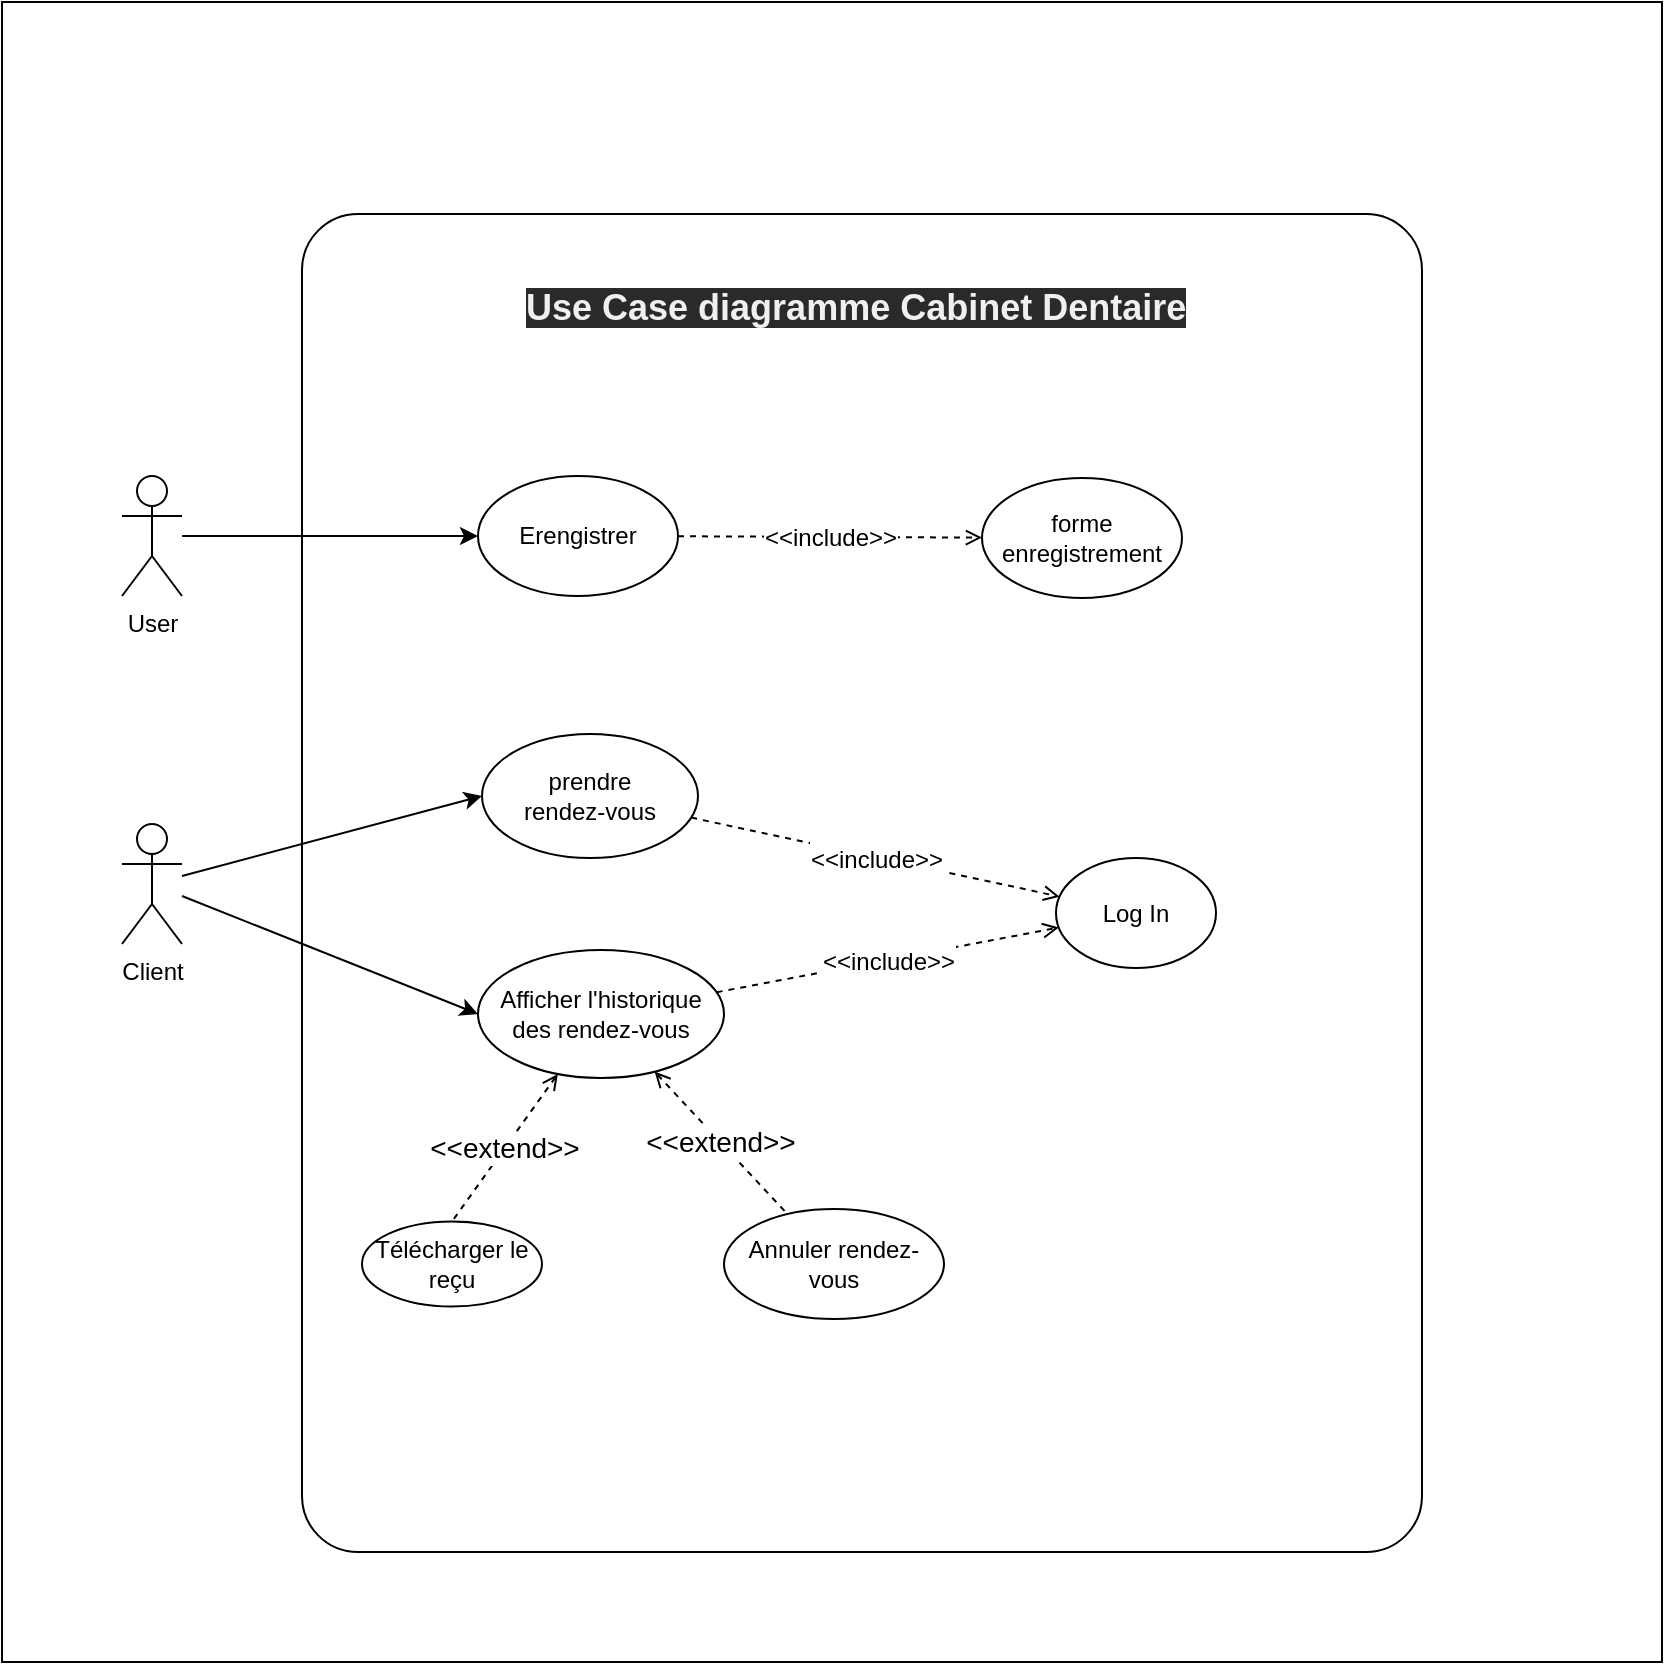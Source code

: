<mxfile>
    <diagram id="X-GEyPqx4MM65diobT5k" name="Page-1">
        <mxGraphModel dx="1676" dy="1234" grid="1" gridSize="10" guides="1" tooltips="1" connect="1" arrows="1" fold="1" page="1" pageScale="1" pageWidth="850" pageHeight="1100" background="none" math="0" shadow="0">
            <root>
                <mxCell id="0"/>
                <mxCell id="1" parent="0"/>
                <mxCell id="21" value="" style="whiteSpace=wrap;html=1;aspect=fixed;" vertex="1" parent="1">
                    <mxGeometry x="10" y="110" width="830" height="830" as="geometry"/>
                </mxCell>
                <mxCell id="2" value="" style="rounded=1;whiteSpace=wrap;html=1;arcSize=5;" vertex="1" parent="1">
                    <mxGeometry x="160" y="216" width="560" height="669" as="geometry"/>
                </mxCell>
                <mxCell id="3" value="" style="edgeStyle=none;html=1;fontSize=14;endArrow=classic;endFill=1;entryX=0;entryY=0.5;entryDx=0;entryDy=0;" edge="1" parent="1" source="5" target="12">
                    <mxGeometry relative="1" as="geometry">
                        <mxPoint x="180.059" y="577.545" as="targetPoint"/>
                    </mxGeometry>
                </mxCell>
                <mxCell id="4" style="edgeStyle=none;html=1;entryX=0;entryY=0.5;entryDx=0;entryDy=0;fontSize=14;endArrow=classic;endFill=1;" edge="1" parent="1" source="5" target="17">
                    <mxGeometry relative="1" as="geometry"/>
                </mxCell>
                <mxCell id="5" value="Client" style="shape=umlActor;verticalLabelPosition=bottom;verticalAlign=top;html=1;outlineConnect=0;" vertex="1" parent="1">
                    <mxGeometry x="70" y="521" width="30" height="60" as="geometry"/>
                </mxCell>
                <mxCell id="6" style="edgeStyle=none;html=1;entryX=0;entryY=0.5;entryDx=0;entryDy=0;fontSize=14;" edge="1" parent="1" source="7" target="9">
                    <mxGeometry relative="1" as="geometry"/>
                </mxCell>
                <mxCell id="7" value="User" style="shape=umlActor;verticalLabelPosition=bottom;verticalAlign=top;html=1;outlineConnect=0;" vertex="1" parent="1">
                    <mxGeometry x="70" y="347" width="30" height="60" as="geometry"/>
                </mxCell>
                <mxCell id="8" value="&lt;font style=&quot;font-size: 12px&quot;&gt;&amp;lt;&amp;lt;include&amp;gt;&amp;gt;&lt;/font&gt;" style="edgeStyle=none;html=1;fontSize=14;dashed=1;endArrow=open;endFill=0;" edge="1" parent="1" source="9" target="10">
                    <mxGeometry relative="1" as="geometry"/>
                </mxCell>
                <mxCell id="9" value="Erengistrer" style="ellipse;whiteSpace=wrap;html=1;" vertex="1" parent="1">
                    <mxGeometry x="248" y="347" width="100" height="60" as="geometry"/>
                </mxCell>
                <mxCell id="10" value="&lt;font style=&quot;font-size: 12px&quot;&gt;forme enregistrement&lt;/font&gt;" style="ellipse;whiteSpace=wrap;html=1;" vertex="1" parent="1">
                    <mxGeometry x="500" y="348" width="100" height="60" as="geometry"/>
                </mxCell>
                <mxCell id="11" value="&lt;font style=&quot;font-size: 12px&quot;&gt;&amp;lt;&amp;lt;include&amp;gt;&amp;gt;&lt;/font&gt;" style="edgeStyle=none;html=1;fontSize=14;endArrow=open;endFill=0;dashed=1;" edge="1" parent="1" source="12" target="13">
                    <mxGeometry relative="1" as="geometry"/>
                </mxCell>
                <mxCell id="12" value="&lt;font style=&quot;font-size: 12px&quot;&gt;prendre &lt;br&gt;rendez-vous&lt;/font&gt;" style="ellipse;whiteSpace=wrap;html=1;" vertex="1" parent="1">
                    <mxGeometry x="250" y="476" width="108" height="62" as="geometry"/>
                </mxCell>
                <mxCell id="13" value="&lt;font style=&quot;font-size: 12px&quot;&gt;Log In&lt;/font&gt;" style="ellipse;whiteSpace=wrap;html=1;" vertex="1" parent="1">
                    <mxGeometry x="537" y="538" width="80" height="55" as="geometry"/>
                </mxCell>
                <mxCell id="14" value="&lt;font style=&quot;font-size: 12px&quot;&gt;&amp;lt;&amp;lt;include&amp;gt;&amp;gt;&lt;/font&gt;" style="edgeStyle=none;html=1;fontSize=14;endArrow=open;endFill=0;dashed=1;" edge="1" parent="1" source="17" target="13">
                    <mxGeometry relative="1" as="geometry"/>
                </mxCell>
                <mxCell id="15" value="&amp;lt;&amp;lt;extend&amp;gt;&amp;gt;" style="edgeStyle=none;html=1;dashed=1;fontSize=14;endArrow=none;endFill=0;startArrow=open;startFill=0;" edge="1" parent="1" source="17" target="18">
                    <mxGeometry relative="1" as="geometry"/>
                </mxCell>
                <mxCell id="16" value="&amp;lt;&amp;lt;extend&amp;gt;&amp;gt;" style="edgeStyle=none;html=1;entryX=0.5;entryY=0;entryDx=0;entryDy=0;dashed=1;fontSize=14;endArrow=none;endFill=0;startArrow=open;startFill=0;" edge="1" parent="1" source="17" target="19">
                    <mxGeometry relative="1" as="geometry"/>
                </mxCell>
                <mxCell id="17" value="&lt;font style=&quot;font-size: 12px&quot;&gt;Afficher l'historique des rendez-vous&lt;/font&gt;" style="ellipse;whiteSpace=wrap;html=1;" vertex="1" parent="1">
                    <mxGeometry x="248" y="584" width="123" height="64" as="geometry"/>
                </mxCell>
                <mxCell id="18" value="&lt;font style=&quot;font-size: 12px&quot;&gt;Annuler rendez-vous&lt;/font&gt;" style="ellipse;whiteSpace=wrap;html=1;" vertex="1" parent="1">
                    <mxGeometry x="371" y="713.5" width="110" height="55" as="geometry"/>
                </mxCell>
                <mxCell id="19" value="&lt;span class=&quot;VIiyi&quot; lang=&quot;en&quot;&gt;Télécharger le reçu&lt;/span&gt;" style="ellipse;whiteSpace=wrap;html=1;" vertex="1" parent="1">
                    <mxGeometry x="190" y="719.75" width="90" height="42.5" as="geometry"/>
                </mxCell>
                <mxCell id="20" value="&lt;b style=&quot;color: rgb(240 , 240 , 240) ; font-family: &amp;#34;helvetica&amp;#34; ; font-size: 18px ; font-style: normal ; letter-spacing: normal ; text-align: center ; text-indent: 0px ; text-transform: none ; word-spacing: 0px ; background-color: rgb(42 , 42 , 42)&quot;&gt;Use Case diagramme Cabinet Dentaire&lt;/b&gt;" style="text;whiteSpace=wrap;html=1;fontSize=12;" vertex="1" parent="1">
                    <mxGeometry x="270" y="246" width="360" height="30" as="geometry"/>
                </mxCell>
            </root>
        </mxGraphModel>
    </diagram>
    <diagram id="HGSeJbDtDPCBnuhCSMMC" name="Page-2">
        <mxGraphModel dx="1397" dy="1028" grid="1" gridSize="10" guides="1" tooltips="1" connect="1" arrows="1" fold="1" page="1" pageScale="1" pageWidth="827" pageHeight="1169" math="0" shadow="0">
            <root>
                <mxCell id="4AOC7NnVAa3mEFFln4Y4-0"/>
                <mxCell id="4AOC7NnVAa3mEFFln4Y4-1" parent="4AOC7NnVAa3mEFFln4Y4-0"/>
                <mxCell id="si8q2kqqvWk0luilj-sT-0" value="" style="whiteSpace=wrap;html=1;aspect=fixed;" vertex="1" parent="4AOC7NnVAa3mEFFln4Y4-1">
                    <mxGeometry y="100" width="827" height="827" as="geometry"/>
                </mxCell>
                <mxCell id="si8q2kqqvWk0luilj-sT-1" style="edgeStyle=none;html=1;endArrow=diamondThin;endFill=0;entryX=-0.008;entryY=0.557;entryDx=0;entryDy=0;entryPerimeter=0;" edge="1" parent="4AOC7NnVAa3mEFFln4Y4-1" source="si8q2kqqvWk0luilj-sT-3" target="si8q2kqqvWk0luilj-sT-4">
                    <mxGeometry relative="1" as="geometry">
                        <mxPoint x="520" y="501" as="targetPoint"/>
                    </mxGeometry>
                </mxCell>
                <mxCell id="si8q2kqqvWk0luilj-sT-2" value="1..*" style="edgeLabel;html=1;align=center;verticalAlign=middle;resizable=0;points=[];" vertex="1" connectable="0" parent="si8q2kqqvWk0luilj-sT-1">
                    <mxGeometry x="0.493" y="-1" relative="1" as="geometry">
                        <mxPoint x="32" y="10" as="offset"/>
                    </mxGeometry>
                </mxCell>
                <mxCell id="si8q2kqqvWk0luilj-sT-3" value="&lt;table border=&quot;1&quot; width=&quot;100%&quot; cellpadding=&quot;4&quot; style=&quot;width: 100% ; height: 100% ; border-collapse: collapse&quot;&gt;&lt;tbody&gt;&lt;tr&gt;&lt;th align=&quot;center&quot;&gt;&lt;span style=&quot;font-size: 24px&quot;&gt;Utilisateur&lt;/span&gt;&lt;/th&gt;&lt;/tr&gt;&lt;tr&gt;&lt;td&gt;&lt;font style=&quot;font-size: 18px&quot;&gt;ID:int&lt;br&gt;Nom:varchar(30)&lt;br&gt;Prénom:varchar(30)&lt;br&gt;Date:date&lt;br&gt;Tele_number:varchar(15)&lt;br&gt;email:varchar(50)&lt;br&gt;&lt;/font&gt;&lt;/td&gt;&lt;/tr&gt;&lt;tr&gt;&lt;td&gt;&lt;font size=&quot;3&quot;&gt;Ajouter();&lt;br&gt;Afficher();&lt;br&gt;Modifier();&lt;br&gt;Recherch():&lt;br&gt;suprimer();&lt;br&gt;&lt;/font&gt;&lt;/td&gt;&lt;/tr&gt;&lt;/tbody&gt;&lt;/table&gt;" style="text;html=1;strokeColor=#FFFFFF;fillColor=none;overflow=fill;shadow=0;" vertex="1" parent="4AOC7NnVAa3mEFFln4Y4-1">
                    <mxGeometry x="30" y="340" width="300" height="320" as="geometry"/>
                </mxCell>
                <mxCell id="si8q2kqqvWk0luilj-sT-4" value="&lt;table border=&quot;1&quot; width=&quot;100%&quot; cellpadding=&quot;4&quot; style=&quot;width: 100% ; height: 100% ; border-collapse: collapse&quot;&gt;&lt;tbody&gt;&lt;tr&gt;&lt;th align=&quot;center&quot;&gt;&lt;span style=&quot;font-size: 24px&quot;&gt;Rendez-vous&lt;/span&gt;&lt;/th&gt;&lt;/tr&gt;&lt;tr&gt;&lt;td&gt;&lt;font style=&quot;font-size: 18px&quot;&gt;ID:int&lt;br&gt;Date:date&lt;br&gt;Raison:varchar(50)&lt;br&gt;idUtilisateur:int&lt;/font&gt;&lt;/td&gt;&lt;/tr&gt;&lt;tr&gt;&lt;td&gt;&lt;font size=&quot;3&quot;&gt;&lt;br&gt;&lt;/font&gt;&lt;/td&gt;&lt;/tr&gt;&lt;/tbody&gt;&lt;/table&gt;" style="text;html=1;strokeColor=#FFFFFF;fillColor=none;overflow=fill;shadow=1;" vertex="1" parent="4AOC7NnVAa3mEFFln4Y4-1">
                    <mxGeometry x="530" y="350" width="285" height="270" as="geometry"/>
                </mxCell>
                <mxCell id="si8q2kqqvWk0luilj-sT-5" value="&lt;span style=&quot;font-size: 18px&quot;&gt;&lt;b&gt;classe de diagramme&lt;/b&gt;&lt;/span&gt;" style="rounded=0;whiteSpace=wrap;html=1;" vertex="1" parent="4AOC7NnVAa3mEFFln4Y4-1">
                    <mxGeometry x="258" y="200" width="312" height="56.33" as="geometry"/>
                </mxCell>
                <mxCell id="si8q2kqqvWk0luilj-sT-6" value="1.1" style="text;html=1;align=center;verticalAlign=middle;resizable=0;points=[];autosize=1;strokeColor=none;fillColor=none;" vertex="1" parent="4AOC7NnVAa3mEFFln4Y4-1">
                    <mxGeometry x="331" y="479" width="30" height="20" as="geometry"/>
                </mxCell>
                <mxCell id="si8q2kqqvWk0luilj-sT-7" value="Gérer" style="text;html=1;align=center;verticalAlign=middle;resizable=0;points=[];autosize=1;strokeColor=none;fillColor=none;" vertex="1" parent="4AOC7NnVAa3mEFFln4Y4-1">
                    <mxGeometry x="405" y="480" width="50" height="20" as="geometry"/>
                </mxCell>
            </root>
        </mxGraphModel>
    </diagram>
</mxfile>